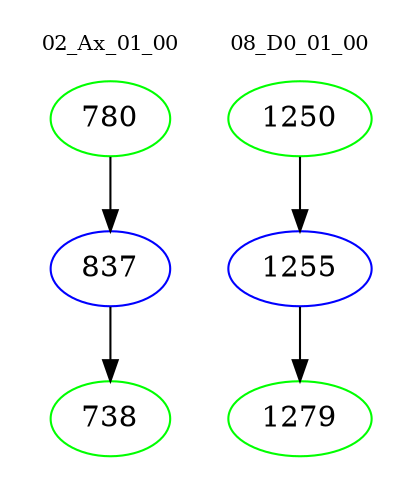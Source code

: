 digraph{
subgraph cluster_0 {
color = white
label = "02_Ax_01_00";
fontsize=10;
T0_780 [label="780", color="green"]
T0_780 -> T0_837 [color="black"]
T0_837 [label="837", color="blue"]
T0_837 -> T0_738 [color="black"]
T0_738 [label="738", color="green"]
}
subgraph cluster_1 {
color = white
label = "08_D0_01_00";
fontsize=10;
T1_1250 [label="1250", color="green"]
T1_1250 -> T1_1255 [color="black"]
T1_1255 [label="1255", color="blue"]
T1_1255 -> T1_1279 [color="black"]
T1_1279 [label="1279", color="green"]
}
}
